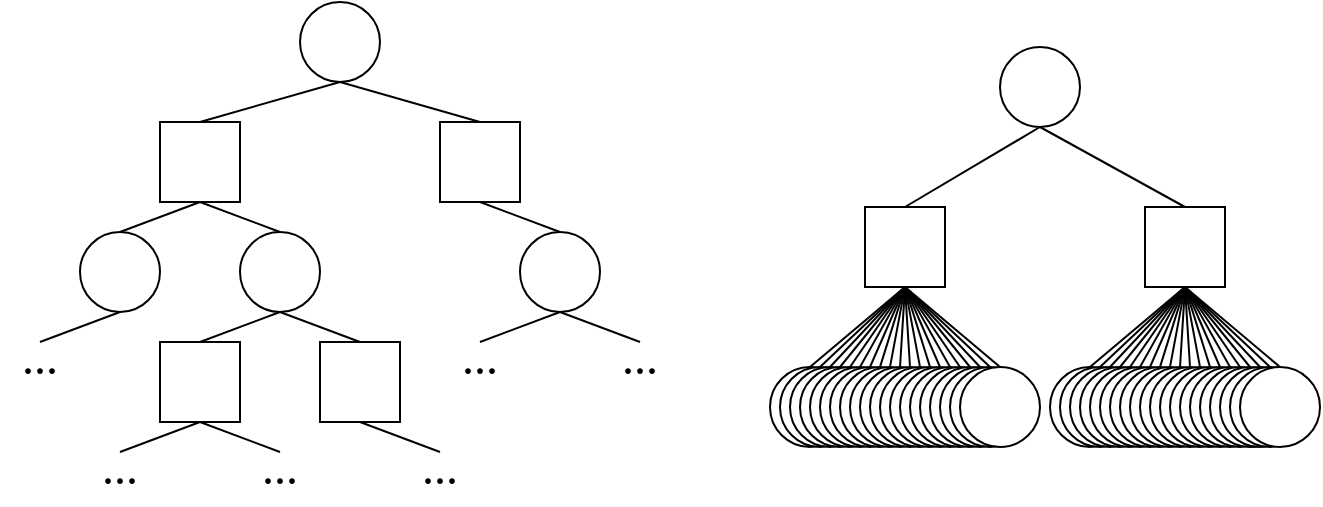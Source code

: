 <mxfile version="15.1.1" type="device"><diagram id="vd4mD-6f_mlYEB_XB4qt" name="Page-1"><mxGraphModel dx="1422" dy="803" grid="1" gridSize="5" guides="1" tooltips="1" connect="1" arrows="1" fold="1" page="1" pageScale="1" pageWidth="850" pageHeight="1100" math="0" shadow="0"><root><mxCell id="0"/><mxCell id="1" parent="0"/><mxCell id="lzTja_iPp9FezpWRNOpF-234" value="" style="ellipse;whiteSpace=wrap;html=1;" parent="1" vertex="1"><mxGeometry x="540" y="302.5" width="40" height="40" as="geometry"/></mxCell><mxCell id="lzTja_iPp9FezpWRNOpF-235" value="" style="ellipse;whiteSpace=wrap;html=1;" parent="1" vertex="1"><mxGeometry x="545" y="302.5" width="40" height="40" as="geometry"/></mxCell><mxCell id="lzTja_iPp9FezpWRNOpF-236" style="rounded=0;orthogonalLoop=1;jettySize=auto;html=1;exitX=0.5;exitY=1;exitDx=0;exitDy=0;entryX=0.5;entryY=0;entryDx=0;entryDy=0;endArrow=none;endFill=0;" parent="1" source="lzTja_iPp9FezpWRNOpF-20" target="lzTja_iPp9FezpWRNOpF-234" edge="1"><mxGeometry relative="1" as="geometry"><mxPoint x="587.5" y="262.5" as="sourcePoint"/></mxGeometry></mxCell><mxCell id="lzTja_iPp9FezpWRNOpF-237" style="edgeStyle=none;rounded=0;orthogonalLoop=1;jettySize=auto;html=1;exitX=0.5;exitY=1;exitDx=0;exitDy=0;entryX=0.5;entryY=0;entryDx=0;entryDy=0;endArrow=none;endFill=0;" parent="1" source="lzTja_iPp9FezpWRNOpF-20" target="lzTja_iPp9FezpWRNOpF-235" edge="1"><mxGeometry relative="1" as="geometry"><mxPoint x="587.5" y="262.5" as="sourcePoint"/></mxGeometry></mxCell><mxCell id="lzTja_iPp9FezpWRNOpF-1" value="" style="ellipse;whiteSpace=wrap;html=1;" parent="1" vertex="1"><mxGeometry x="195" y="235" width="40" height="40" as="geometry"/></mxCell><mxCell id="lzTja_iPp9FezpWRNOpF-146" style="edgeStyle=none;rounded=0;orthogonalLoop=1;jettySize=auto;html=1;exitX=0.5;exitY=1;exitDx=0;exitDy=0;entryX=0.5;entryY=0;entryDx=0;entryDy=0;endArrow=none;endFill=0;" parent="1" source="lzTja_iPp9FezpWRNOpF-2" target="lzTja_iPp9FezpWRNOpF-144" edge="1"><mxGeometry relative="1" as="geometry"/></mxCell><mxCell id="lzTja_iPp9FezpWRNOpF-147" style="edgeStyle=none;rounded=0;orthogonalLoop=1;jettySize=auto;html=1;exitX=0.5;exitY=1;exitDx=0;exitDy=0;entryX=0.5;entryY=0;entryDx=0;entryDy=0;endArrow=none;endFill=0;" parent="1" source="lzTja_iPp9FezpWRNOpF-2" target="lzTja_iPp9FezpWRNOpF-145" edge="1"><mxGeometry relative="1" as="geometry"/></mxCell><mxCell id="lzTja_iPp9FezpWRNOpF-2" value="" style="ellipse;whiteSpace=wrap;html=1;" parent="1" vertex="1"><mxGeometry x="275" y="235" width="40" height="40" as="geometry"/></mxCell><mxCell id="lzTja_iPp9FezpWRNOpF-3" value="" style="ellipse;whiteSpace=wrap;html=1;" parent="1" vertex="1"><mxGeometry x="415" y="235" width="40" height="40" as="geometry"/></mxCell><mxCell id="lzTja_iPp9FezpWRNOpF-4" value="" style="rounded=0;whiteSpace=wrap;html=1;" parent="1" vertex="1"><mxGeometry x="235" y="180" width="40" height="40" as="geometry"/></mxCell><mxCell id="lzTja_iPp9FezpWRNOpF-10" style="edgeStyle=none;rounded=0;orthogonalLoop=1;jettySize=auto;html=1;exitX=0.5;exitY=1;exitDx=0;exitDy=0;entryX=0.5;entryY=0;entryDx=0;entryDy=0;endArrow=none;endFill=0;" parent="1" source="lzTja_iPp9FezpWRNOpF-5" target="lzTja_iPp9FezpWRNOpF-4" edge="1"><mxGeometry relative="1" as="geometry"/></mxCell><mxCell id="lzTja_iPp9FezpWRNOpF-11" style="edgeStyle=none;rounded=0;orthogonalLoop=1;jettySize=auto;html=1;exitX=0.5;exitY=1;exitDx=0;exitDy=0;entryX=0.5;entryY=0;entryDx=0;entryDy=0;endArrow=none;endFill=0;" parent="1" source="lzTja_iPp9FezpWRNOpF-5" target="lzTja_iPp9FezpWRNOpF-6" edge="1"><mxGeometry relative="1" as="geometry"/></mxCell><mxCell id="lzTja_iPp9FezpWRNOpF-5" value="" style="ellipse;whiteSpace=wrap;html=1;" parent="1" vertex="1"><mxGeometry x="305" y="120" width="40" height="40" as="geometry"/></mxCell><mxCell id="lzTja_iPp9FezpWRNOpF-6" value="" style="rounded=0;whiteSpace=wrap;html=1;" parent="1" vertex="1"><mxGeometry x="375" y="180" width="40" height="40" as="geometry"/></mxCell><mxCell id="lzTja_iPp9FezpWRNOpF-15" value="" style="ellipse;whiteSpace=wrap;html=1;" parent="1" vertex="1"><mxGeometry x="550" y="302.5" width="40" height="40" as="geometry"/></mxCell><mxCell id="lzTja_iPp9FezpWRNOpF-16" value="" style="ellipse;whiteSpace=wrap;html=1;" parent="1" vertex="1"><mxGeometry x="555" y="302.5" width="40" height="40" as="geometry"/></mxCell><mxCell id="lzTja_iPp9FezpWRNOpF-18" style="rounded=0;orthogonalLoop=1;jettySize=auto;html=1;exitX=0.5;exitY=1;exitDx=0;exitDy=0;entryX=0.5;entryY=0;entryDx=0;entryDy=0;endArrow=none;endFill=0;" parent="1" source="lzTja_iPp9FezpWRNOpF-20" target="lzTja_iPp9FezpWRNOpF-15" edge="1"><mxGeometry relative="1" as="geometry"/></mxCell><mxCell id="lzTja_iPp9FezpWRNOpF-19" style="edgeStyle=none;rounded=0;orthogonalLoop=1;jettySize=auto;html=1;exitX=0.5;exitY=1;exitDx=0;exitDy=0;entryX=0.5;entryY=0;entryDx=0;entryDy=0;endArrow=none;endFill=0;" parent="1" source="lzTja_iPp9FezpWRNOpF-20" target="lzTja_iPp9FezpWRNOpF-16" edge="1"><mxGeometry relative="1" as="geometry"/></mxCell><mxCell id="lzTja_iPp9FezpWRNOpF-63" style="edgeStyle=none;rounded=0;orthogonalLoop=1;jettySize=auto;html=1;exitX=0.5;exitY=1;exitDx=0;exitDy=0;entryX=0.5;entryY=0;entryDx=0;entryDy=0;endArrow=none;endFill=0;" parent="1" source="lzTja_iPp9FezpWRNOpF-20" target="lzTja_iPp9FezpWRNOpF-28" edge="1"><mxGeometry relative="1" as="geometry"/></mxCell><mxCell id="lzTja_iPp9FezpWRNOpF-64" style="edgeStyle=none;rounded=0;orthogonalLoop=1;jettySize=auto;html=1;exitX=0.5;exitY=1;exitDx=0;exitDy=0;entryX=0.5;entryY=0;entryDx=0;entryDy=0;endArrow=none;endFill=0;" parent="1" source="lzTja_iPp9FezpWRNOpF-20" target="lzTja_iPp9FezpWRNOpF-29" edge="1"><mxGeometry relative="1" as="geometry"/></mxCell><mxCell id="lzTja_iPp9FezpWRNOpF-67" style="edgeStyle=none;rounded=0;orthogonalLoop=1;jettySize=auto;html=1;exitX=0.5;exitY=1;exitDx=0;exitDy=0;entryX=0.5;entryY=0;entryDx=0;entryDy=0;endArrow=none;endFill=0;" parent="1" source="lzTja_iPp9FezpWRNOpF-20" target="lzTja_iPp9FezpWRNOpF-52" edge="1"><mxGeometry relative="1" as="geometry"/></mxCell><mxCell id="lzTja_iPp9FezpWRNOpF-68" style="edgeStyle=none;rounded=0;orthogonalLoop=1;jettySize=auto;html=1;exitX=0.5;exitY=1;exitDx=0;exitDy=0;entryX=0.5;entryY=0;entryDx=0;entryDy=0;endArrow=none;endFill=0;" parent="1" source="lzTja_iPp9FezpWRNOpF-20" target="lzTja_iPp9FezpWRNOpF-53" edge="1"><mxGeometry relative="1" as="geometry"/></mxCell><mxCell id="lzTja_iPp9FezpWRNOpF-69" style="edgeStyle=none;rounded=0;orthogonalLoop=1;jettySize=auto;html=1;exitX=0.5;exitY=1;exitDx=0;exitDy=0;entryX=0.5;entryY=0;entryDx=0;entryDy=0;endArrow=none;endFill=0;" parent="1" source="lzTja_iPp9FezpWRNOpF-20" target="lzTja_iPp9FezpWRNOpF-54" edge="1"><mxGeometry relative="1" as="geometry"/></mxCell><mxCell id="lzTja_iPp9FezpWRNOpF-70" style="edgeStyle=none;rounded=0;orthogonalLoop=1;jettySize=auto;html=1;exitX=0.5;exitY=1;exitDx=0;exitDy=0;entryX=0.5;entryY=0;entryDx=0;entryDy=0;endArrow=none;endFill=0;" parent="1" source="lzTja_iPp9FezpWRNOpF-20" target="lzTja_iPp9FezpWRNOpF-55" edge="1"><mxGeometry relative="1" as="geometry"/></mxCell><mxCell id="lzTja_iPp9FezpWRNOpF-72" style="edgeStyle=none;rounded=0;orthogonalLoop=1;jettySize=auto;html=1;exitX=0.5;exitY=1;exitDx=0;exitDy=0;entryX=0.5;entryY=0;entryDx=0;entryDy=0;endArrow=none;endFill=0;" parent="1" source="lzTja_iPp9FezpWRNOpF-20" target="lzTja_iPp9FezpWRNOpF-56" edge="1"><mxGeometry relative="1" as="geometry"/></mxCell><mxCell id="lzTja_iPp9FezpWRNOpF-73" style="edgeStyle=none;rounded=0;orthogonalLoop=1;jettySize=auto;html=1;exitX=0.5;exitY=1;exitDx=0;exitDy=0;entryX=0.5;entryY=0;entryDx=0;entryDy=0;endArrow=none;endFill=0;" parent="1" source="lzTja_iPp9FezpWRNOpF-20" target="lzTja_iPp9FezpWRNOpF-57" edge="1"><mxGeometry relative="1" as="geometry"/></mxCell><mxCell id="lzTja_iPp9FezpWRNOpF-75" style="edgeStyle=none;rounded=0;orthogonalLoop=1;jettySize=auto;html=1;exitX=0.5;exitY=1;exitDx=0;exitDy=0;entryX=0.5;entryY=0;entryDx=0;entryDy=0;endArrow=none;endFill=0;" parent="1" source="lzTja_iPp9FezpWRNOpF-20" target="lzTja_iPp9FezpWRNOpF-59" edge="1"><mxGeometry relative="1" as="geometry"/></mxCell><mxCell id="lzTja_iPp9FezpWRNOpF-76" style="edgeStyle=none;rounded=0;orthogonalLoop=1;jettySize=auto;html=1;exitX=0.5;exitY=1;exitDx=0;exitDy=0;entryX=0.5;entryY=0;entryDx=0;entryDy=0;endArrow=none;endFill=0;" parent="1" source="lzTja_iPp9FezpWRNOpF-20" target="lzTja_iPp9FezpWRNOpF-60" edge="1"><mxGeometry relative="1" as="geometry"/></mxCell><mxCell id="lzTja_iPp9FezpWRNOpF-77" style="edgeStyle=none;rounded=0;orthogonalLoop=1;jettySize=auto;html=1;exitX=0.5;exitY=1;exitDx=0;exitDy=0;entryX=0.5;entryY=0;entryDx=0;entryDy=0;endArrow=none;endFill=0;" parent="1" source="lzTja_iPp9FezpWRNOpF-20" target="lzTja_iPp9FezpWRNOpF-61" edge="1"><mxGeometry relative="1" as="geometry"/></mxCell><mxCell id="lzTja_iPp9FezpWRNOpF-78" style="edgeStyle=none;rounded=0;orthogonalLoop=1;jettySize=auto;html=1;exitX=0.5;exitY=1;exitDx=0;exitDy=0;entryX=0.5;entryY=0;entryDx=0;entryDy=0;endArrow=none;endFill=0;" parent="1" source="lzTja_iPp9FezpWRNOpF-20" target="lzTja_iPp9FezpWRNOpF-62" edge="1"><mxGeometry relative="1" as="geometry"/></mxCell><mxCell id="lzTja_iPp9FezpWRNOpF-248" style="edgeStyle=none;rounded=0;orthogonalLoop=1;jettySize=auto;html=1;exitX=0.5;exitY=1;exitDx=0;exitDy=0;entryX=0.5;entryY=0;entryDx=0;entryDy=0;endArrow=none;endFill=0;" parent="1" source="lzTja_iPp9FezpWRNOpF-20" target="lzTja_iPp9FezpWRNOpF-51" edge="1"><mxGeometry relative="1" as="geometry"/></mxCell><mxCell id="pvPJjRdKI9Fn8iJSb5V9-18" style="edgeStyle=none;rounded=0;orthogonalLoop=1;jettySize=auto;html=1;exitX=0.5;exitY=1;exitDx=0;exitDy=0;entryX=0.5;entryY=0;entryDx=0;entryDy=0;endArrow=none;endFill=0;" parent="1" source="lzTja_iPp9FezpWRNOpF-20" target="lzTja_iPp9FezpWRNOpF-58" edge="1"><mxGeometry relative="1" as="geometry"/></mxCell><mxCell id="lzTja_iPp9FezpWRNOpF-20" value="" style="rounded=0;whiteSpace=wrap;html=1;" parent="1" vertex="1"><mxGeometry x="587.5" y="222.5" width="40" height="40" as="geometry"/></mxCell><mxCell id="lzTja_iPp9FezpWRNOpF-21" style="edgeStyle=none;rounded=0;orthogonalLoop=1;jettySize=auto;html=1;exitX=0.5;exitY=1;exitDx=0;exitDy=0;entryX=0.5;entryY=0;entryDx=0;entryDy=0;endArrow=none;endFill=0;" parent="1" source="lzTja_iPp9FezpWRNOpF-23" target="lzTja_iPp9FezpWRNOpF-20" edge="1"><mxGeometry relative="1" as="geometry"/></mxCell><mxCell id="lzTja_iPp9FezpWRNOpF-22" style="edgeStyle=none;rounded=0;orthogonalLoop=1;jettySize=auto;html=1;exitX=0.5;exitY=1;exitDx=0;exitDy=0;entryX=0.5;entryY=0;entryDx=0;entryDy=0;endArrow=none;endFill=0;" parent="1" source="lzTja_iPp9FezpWRNOpF-23" target="lzTja_iPp9FezpWRNOpF-276" edge="1"><mxGeometry relative="1" as="geometry"><mxPoint x="747.5" y="222.5" as="targetPoint"/></mxGeometry></mxCell><mxCell id="lzTja_iPp9FezpWRNOpF-23" value="" style="ellipse;whiteSpace=wrap;html=1;" parent="1" vertex="1"><mxGeometry x="655" y="142.5" width="40" height="40" as="geometry"/></mxCell><mxCell id="lzTja_iPp9FezpWRNOpF-28" value="" style="ellipse;whiteSpace=wrap;html=1;" parent="1" vertex="1"><mxGeometry x="560" y="302.5" width="40" height="40" as="geometry"/></mxCell><mxCell id="lzTja_iPp9FezpWRNOpF-29" value="" style="ellipse;whiteSpace=wrap;html=1;" parent="1" vertex="1"><mxGeometry x="565" y="302.5" width="40" height="40" as="geometry"/></mxCell><mxCell id="lzTja_iPp9FezpWRNOpF-51" value="" style="ellipse;whiteSpace=wrap;html=1;" parent="1" vertex="1"><mxGeometry x="570" y="302.5" width="40" height="40" as="geometry"/></mxCell><mxCell id="lzTja_iPp9FezpWRNOpF-52" value="" style="ellipse;whiteSpace=wrap;html=1;" parent="1" vertex="1"><mxGeometry x="575" y="302.5" width="40" height="40" as="geometry"/></mxCell><mxCell id="lzTja_iPp9FezpWRNOpF-53" value="" style="ellipse;whiteSpace=wrap;html=1;" parent="1" vertex="1"><mxGeometry x="580" y="302.5" width="40" height="40" as="geometry"/></mxCell><mxCell id="lzTja_iPp9FezpWRNOpF-54" value="" style="ellipse;whiteSpace=wrap;html=1;" parent="1" vertex="1"><mxGeometry x="585" y="302.5" width="40" height="40" as="geometry"/></mxCell><mxCell id="lzTja_iPp9FezpWRNOpF-55" value="" style="ellipse;whiteSpace=wrap;html=1;" parent="1" vertex="1"><mxGeometry x="590" y="302.5" width="40" height="40" as="geometry"/></mxCell><mxCell id="lzTja_iPp9FezpWRNOpF-56" value="" style="ellipse;whiteSpace=wrap;html=1;" parent="1" vertex="1"><mxGeometry x="595" y="302.5" width="40" height="40" as="geometry"/></mxCell><mxCell id="lzTja_iPp9FezpWRNOpF-57" value="" style="ellipse;whiteSpace=wrap;html=1;" parent="1" vertex="1"><mxGeometry x="600" y="302.5" width="40" height="40" as="geometry"/></mxCell><mxCell id="lzTja_iPp9FezpWRNOpF-58" value="" style="ellipse;whiteSpace=wrap;html=1;" parent="1" vertex="1"><mxGeometry x="605" y="302.5" width="40" height="40" as="geometry"/></mxCell><mxCell id="lzTja_iPp9FezpWRNOpF-59" value="" style="ellipse;whiteSpace=wrap;html=1;" parent="1" vertex="1"><mxGeometry x="610" y="302.5" width="40" height="40" as="geometry"/></mxCell><mxCell id="lzTja_iPp9FezpWRNOpF-60" value="" style="ellipse;whiteSpace=wrap;html=1;" parent="1" vertex="1"><mxGeometry x="615" y="302.5" width="40" height="40" as="geometry"/></mxCell><mxCell id="lzTja_iPp9FezpWRNOpF-61" value="" style="ellipse;whiteSpace=wrap;html=1;" parent="1" vertex="1"><mxGeometry x="620" y="302.5" width="40" height="40" as="geometry"/></mxCell><mxCell id="lzTja_iPp9FezpWRNOpF-62" value="" style="ellipse;whiteSpace=wrap;html=1;" parent="1" vertex="1"><mxGeometry x="625" y="302.5" width="40" height="40" as="geometry"/></mxCell><mxCell id="lzTja_iPp9FezpWRNOpF-144" value="" style="rounded=0;whiteSpace=wrap;html=1;" parent="1" vertex="1"><mxGeometry x="235" y="290" width="40" height="40" as="geometry"/></mxCell><mxCell id="lzTja_iPp9FezpWRNOpF-145" value="" style="rounded=0;whiteSpace=wrap;html=1;" parent="1" vertex="1"><mxGeometry x="315" y="290" width="40" height="40" as="geometry"/></mxCell><mxCell id="lzTja_iPp9FezpWRNOpF-164" value="&lt;font style=&quot;font-size: 24px&quot; face=&quot;Tahoma&quot;&gt;...&lt;/font&gt;" style="text;html=1;strokeColor=none;fillColor=none;align=center;verticalAlign=bottom;whiteSpace=wrap;rounded=0;spacingTop=0;fontFamily=Lucida Console;" parent="1" vertex="1"><mxGeometry x="375" y="290" width="40" height="25" as="geometry"/></mxCell><mxCell id="lzTja_iPp9FezpWRNOpF-168" style="edgeStyle=none;rounded=0;orthogonalLoop=1;jettySize=auto;html=1;exitX=0.75;exitY=1;exitDx=0;exitDy=0;endArrow=none;endFill=0;" parent="1" edge="1"><mxGeometry relative="1" as="geometry"><mxPoint x="225" y="370.0" as="sourcePoint"/><mxPoint x="225" y="370.0" as="targetPoint"/></mxGeometry></mxCell><mxCell id="lzTja_iPp9FezpWRNOpF-249" style="edgeStyle=none;rounded=0;orthogonalLoop=1;jettySize=auto;html=1;exitX=0.5;exitY=1;exitDx=0;exitDy=0;entryX=0.5;entryY=0;entryDx=0;entryDy=0;endArrow=none;endFill=0;" parent="1" source="lzTja_iPp9FezpWRNOpF-20" target="lzTja_iPp9FezpWRNOpF-251" edge="1"><mxGeometry relative="1" as="geometry"><mxPoint x="627.5" y="262.5" as="sourcePoint"/></mxGeometry></mxCell><mxCell id="lzTja_iPp9FezpWRNOpF-250" style="edgeStyle=none;rounded=0;orthogonalLoop=1;jettySize=auto;html=1;exitX=0.5;exitY=1;exitDx=0;exitDy=0;entryX=0.5;entryY=0;entryDx=0;entryDy=0;endArrow=none;endFill=0;" parent="1" source="lzTja_iPp9FezpWRNOpF-20" target="lzTja_iPp9FezpWRNOpF-252" edge="1"><mxGeometry relative="1" as="geometry"><mxPoint x="627.5" y="262.5" as="sourcePoint"/></mxGeometry></mxCell><mxCell id="lzTja_iPp9FezpWRNOpF-251" value="" style="ellipse;whiteSpace=wrap;html=1;" parent="1" vertex="1"><mxGeometry x="630" y="302.5" width="40" height="40" as="geometry"/></mxCell><mxCell id="lzTja_iPp9FezpWRNOpF-252" value="" style="ellipse;whiteSpace=wrap;html=1;" parent="1" vertex="1"><mxGeometry x="635" y="302.5" width="40" height="40" as="geometry"/></mxCell><mxCell id="lzTja_iPp9FezpWRNOpF-253" value="" style="ellipse;whiteSpace=wrap;html=1;" parent="1" vertex="1"><mxGeometry x="680" y="302.5" width="40" height="40" as="geometry"/></mxCell><mxCell id="lzTja_iPp9FezpWRNOpF-254" value="" style="ellipse;whiteSpace=wrap;html=1;" parent="1" vertex="1"><mxGeometry x="685" y="302.5" width="40" height="40" as="geometry"/></mxCell><mxCell id="lzTja_iPp9FezpWRNOpF-255" style="rounded=0;orthogonalLoop=1;jettySize=auto;html=1;entryX=0.5;entryY=0;entryDx=0;entryDy=0;endArrow=none;endFill=0;exitX=0.5;exitY=1;exitDx=0;exitDy=0;" parent="1" source="lzTja_iPp9FezpWRNOpF-276" target="lzTja_iPp9FezpWRNOpF-253" edge="1"><mxGeometry relative="1" as="geometry"><mxPoint x="730" y="270" as="sourcePoint"/></mxGeometry></mxCell><mxCell id="lzTja_iPp9FezpWRNOpF-256" style="edgeStyle=none;rounded=0;orthogonalLoop=1;jettySize=auto;html=1;exitX=0.5;exitY=1;exitDx=0;exitDy=0;entryX=0.5;entryY=0;entryDx=0;entryDy=0;endArrow=none;endFill=0;" parent="1" source="lzTja_iPp9FezpWRNOpF-276" target="lzTja_iPp9FezpWRNOpF-254" edge="1"><mxGeometry relative="1" as="geometry"><mxPoint x="727.5" y="262.5" as="sourcePoint"/></mxGeometry></mxCell><mxCell id="lzTja_iPp9FezpWRNOpF-257" value="" style="ellipse;whiteSpace=wrap;html=1;" parent="1" vertex="1"><mxGeometry x="690" y="302.5" width="40" height="40" as="geometry"/></mxCell><mxCell id="lzTja_iPp9FezpWRNOpF-258" value="" style="ellipse;whiteSpace=wrap;html=1;" parent="1" vertex="1"><mxGeometry x="695" y="302.5" width="40" height="40" as="geometry"/></mxCell><mxCell id="lzTja_iPp9FezpWRNOpF-259" style="rounded=0;orthogonalLoop=1;jettySize=auto;html=1;exitX=0.5;exitY=1;exitDx=0;exitDy=0;entryX=0.5;entryY=0;entryDx=0;entryDy=0;endArrow=none;endFill=0;" parent="1" source="lzTja_iPp9FezpWRNOpF-276" target="lzTja_iPp9FezpWRNOpF-257" edge="1"><mxGeometry relative="1" as="geometry"/></mxCell><mxCell id="lzTja_iPp9FezpWRNOpF-260" style="edgeStyle=none;rounded=0;orthogonalLoop=1;jettySize=auto;html=1;exitX=0.5;exitY=1;exitDx=0;exitDy=0;entryX=0.5;entryY=0;entryDx=0;entryDy=0;endArrow=none;endFill=0;" parent="1" source="lzTja_iPp9FezpWRNOpF-276" target="lzTja_iPp9FezpWRNOpF-258" edge="1"><mxGeometry relative="1" as="geometry"/></mxCell><mxCell id="lzTja_iPp9FezpWRNOpF-261" style="edgeStyle=none;rounded=0;orthogonalLoop=1;jettySize=auto;html=1;exitX=0.5;exitY=1;exitDx=0;exitDy=0;entryX=0.5;entryY=0;entryDx=0;entryDy=0;endArrow=none;endFill=0;" parent="1" source="lzTja_iPp9FezpWRNOpF-276" target="lzTja_iPp9FezpWRNOpF-277" edge="1"><mxGeometry relative="1" as="geometry"/></mxCell><mxCell id="lzTja_iPp9FezpWRNOpF-262" style="edgeStyle=none;rounded=0;orthogonalLoop=1;jettySize=auto;html=1;exitX=0.5;exitY=1;exitDx=0;exitDy=0;entryX=0.5;entryY=0;entryDx=0;entryDy=0;endArrow=none;endFill=0;" parent="1" source="lzTja_iPp9FezpWRNOpF-276" target="lzTja_iPp9FezpWRNOpF-278" edge="1"><mxGeometry relative="1" as="geometry"/></mxCell><mxCell id="lzTja_iPp9FezpWRNOpF-264" style="edgeStyle=none;rounded=0;orthogonalLoop=1;jettySize=auto;html=1;exitX=0.5;exitY=1;exitDx=0;exitDy=0;entryX=0.5;entryY=0;entryDx=0;entryDy=0;endArrow=none;endFill=0;" parent="1" source="lzTja_iPp9FezpWRNOpF-276" target="lzTja_iPp9FezpWRNOpF-280" edge="1"><mxGeometry relative="1" as="geometry"/></mxCell><mxCell id="lzTja_iPp9FezpWRNOpF-265" style="edgeStyle=none;rounded=0;orthogonalLoop=1;jettySize=auto;html=1;exitX=0.5;exitY=1;exitDx=0;exitDy=0;entryX=0.5;entryY=0;entryDx=0;entryDy=0;endArrow=none;endFill=0;" parent="1" source="lzTja_iPp9FezpWRNOpF-276" target="lzTja_iPp9FezpWRNOpF-281" edge="1"><mxGeometry relative="1" as="geometry"/></mxCell><mxCell id="lzTja_iPp9FezpWRNOpF-266" style="edgeStyle=none;rounded=0;orthogonalLoop=1;jettySize=auto;html=1;exitX=0.5;exitY=1;exitDx=0;exitDy=0;entryX=0.5;entryY=0;entryDx=0;entryDy=0;endArrow=none;endFill=0;" parent="1" source="lzTja_iPp9FezpWRNOpF-276" target="lzTja_iPp9FezpWRNOpF-282" edge="1"><mxGeometry relative="1" as="geometry"/></mxCell><mxCell id="lzTja_iPp9FezpWRNOpF-267" style="edgeStyle=none;rounded=0;orthogonalLoop=1;jettySize=auto;html=1;exitX=0.5;exitY=1;exitDx=0;exitDy=0;entryX=0.5;entryY=0;entryDx=0;entryDy=0;endArrow=none;endFill=0;" parent="1" source="lzTja_iPp9FezpWRNOpF-276" target="lzTja_iPp9FezpWRNOpF-283" edge="1"><mxGeometry relative="1" as="geometry"/></mxCell><mxCell id="lzTja_iPp9FezpWRNOpF-268" style="edgeStyle=none;rounded=0;orthogonalLoop=1;jettySize=auto;html=1;exitX=0.5;exitY=1;exitDx=0;exitDy=0;entryX=0.5;entryY=0;entryDx=0;entryDy=0;endArrow=none;endFill=0;" parent="1" source="lzTja_iPp9FezpWRNOpF-276" target="lzTja_iPp9FezpWRNOpF-284" edge="1"><mxGeometry relative="1" as="geometry"/></mxCell><mxCell id="lzTja_iPp9FezpWRNOpF-269" style="edgeStyle=none;rounded=0;orthogonalLoop=1;jettySize=auto;html=1;exitX=0.5;exitY=1;exitDx=0;exitDy=0;entryX=0.5;entryY=0;entryDx=0;entryDy=0;endArrow=none;endFill=0;" parent="1" source="lzTja_iPp9FezpWRNOpF-276" target="lzTja_iPp9FezpWRNOpF-285" edge="1"><mxGeometry relative="1" as="geometry"/></mxCell><mxCell id="lzTja_iPp9FezpWRNOpF-271" style="edgeStyle=none;rounded=0;orthogonalLoop=1;jettySize=auto;html=1;exitX=0.5;exitY=1;exitDx=0;exitDy=0;entryX=0.5;entryY=0;entryDx=0;entryDy=0;endArrow=none;endFill=0;" parent="1" source="lzTja_iPp9FezpWRNOpF-276" target="lzTja_iPp9FezpWRNOpF-287" edge="1"><mxGeometry relative="1" as="geometry"/></mxCell><mxCell id="lzTja_iPp9FezpWRNOpF-272" style="edgeStyle=none;rounded=0;orthogonalLoop=1;jettySize=auto;html=1;exitX=0.5;exitY=1;exitDx=0;exitDy=0;entryX=0.5;entryY=0;entryDx=0;entryDy=0;endArrow=none;endFill=0;" parent="1" source="lzTja_iPp9FezpWRNOpF-276" target="lzTja_iPp9FezpWRNOpF-288" edge="1"><mxGeometry relative="1" as="geometry"/></mxCell><mxCell id="lzTja_iPp9FezpWRNOpF-273" style="edgeStyle=none;rounded=0;orthogonalLoop=1;jettySize=auto;html=1;exitX=0.5;exitY=1;exitDx=0;exitDy=0;entryX=0.5;entryY=0;entryDx=0;entryDy=0;endArrow=none;endFill=0;" parent="1" source="lzTja_iPp9FezpWRNOpF-276" target="lzTja_iPp9FezpWRNOpF-289" edge="1"><mxGeometry relative="1" as="geometry"/></mxCell><mxCell id="lzTja_iPp9FezpWRNOpF-274" style="edgeStyle=none;rounded=0;orthogonalLoop=1;jettySize=auto;html=1;exitX=0.5;exitY=1;exitDx=0;exitDy=0;entryX=0.5;entryY=0;entryDx=0;entryDy=0;endArrow=none;endFill=0;" parent="1" source="lzTja_iPp9FezpWRNOpF-276" target="lzTja_iPp9FezpWRNOpF-290" edge="1"><mxGeometry relative="1" as="geometry"/></mxCell><mxCell id="lzTja_iPp9FezpWRNOpF-275" style="edgeStyle=none;rounded=0;orthogonalLoop=1;jettySize=auto;html=1;exitX=0.5;exitY=1;exitDx=0;exitDy=0;entryX=0.5;entryY=0;entryDx=0;entryDy=0;endArrow=none;endFill=0;" parent="1" source="lzTja_iPp9FezpWRNOpF-276" target="lzTja_iPp9FezpWRNOpF-279" edge="1"><mxGeometry relative="1" as="geometry"/></mxCell><mxCell id="pvPJjRdKI9Fn8iJSb5V9-17" style="rounded=0;orthogonalLoop=1;jettySize=auto;html=1;exitX=0.5;exitY=1;exitDx=0;exitDy=0;entryX=0.5;entryY=0;entryDx=0;entryDy=0;endArrow=none;endFill=0;" parent="1" source="lzTja_iPp9FezpWRNOpF-276" target="lzTja_iPp9FezpWRNOpF-286" edge="1"><mxGeometry relative="1" as="geometry"/></mxCell><mxCell id="lzTja_iPp9FezpWRNOpF-276" value="" style="rounded=0;whiteSpace=wrap;html=1;" parent="1" vertex="1"><mxGeometry x="727.5" y="222.5" width="40" height="40" as="geometry"/></mxCell><mxCell id="lzTja_iPp9FezpWRNOpF-277" value="" style="ellipse;whiteSpace=wrap;html=1;" parent="1" vertex="1"><mxGeometry x="700" y="302.5" width="40" height="40" as="geometry"/></mxCell><mxCell id="lzTja_iPp9FezpWRNOpF-278" value="" style="ellipse;whiteSpace=wrap;html=1;" parent="1" vertex="1"><mxGeometry x="705" y="302.5" width="40" height="40" as="geometry"/></mxCell><mxCell id="lzTja_iPp9FezpWRNOpF-279" value="" style="ellipse;whiteSpace=wrap;html=1;" parent="1" vertex="1"><mxGeometry x="710" y="302.5" width="40" height="40" as="geometry"/></mxCell><mxCell id="lzTja_iPp9FezpWRNOpF-280" value="" style="ellipse;whiteSpace=wrap;html=1;" parent="1" vertex="1"><mxGeometry x="715" y="302.5" width="40" height="40" as="geometry"/></mxCell><mxCell id="lzTja_iPp9FezpWRNOpF-281" value="" style="ellipse;whiteSpace=wrap;html=1;" parent="1" vertex="1"><mxGeometry x="720" y="302.5" width="40" height="40" as="geometry"/></mxCell><mxCell id="lzTja_iPp9FezpWRNOpF-282" value="" style="ellipse;whiteSpace=wrap;html=1;" parent="1" vertex="1"><mxGeometry x="725" y="302.5" width="40" height="40" as="geometry"/></mxCell><mxCell id="lzTja_iPp9FezpWRNOpF-283" value="" style="ellipse;whiteSpace=wrap;html=1;" parent="1" vertex="1"><mxGeometry x="730" y="302.5" width="40" height="40" as="geometry"/></mxCell><mxCell id="lzTja_iPp9FezpWRNOpF-284" value="" style="ellipse;whiteSpace=wrap;html=1;" parent="1" vertex="1"><mxGeometry x="735" y="302.5" width="40" height="40" as="geometry"/></mxCell><mxCell id="lzTja_iPp9FezpWRNOpF-285" value="" style="ellipse;whiteSpace=wrap;html=1;" parent="1" vertex="1"><mxGeometry x="740" y="302.5" width="40" height="40" as="geometry"/></mxCell><mxCell id="lzTja_iPp9FezpWRNOpF-286" value="" style="ellipse;whiteSpace=wrap;html=1;" parent="1" vertex="1"><mxGeometry x="745" y="302.5" width="40" height="40" as="geometry"/></mxCell><mxCell id="lzTja_iPp9FezpWRNOpF-287" value="" style="ellipse;whiteSpace=wrap;html=1;" parent="1" vertex="1"><mxGeometry x="750" y="302.5" width="40" height="40" as="geometry"/></mxCell><mxCell id="lzTja_iPp9FezpWRNOpF-288" value="" style="ellipse;whiteSpace=wrap;html=1;" parent="1" vertex="1"><mxGeometry x="755" y="302.5" width="40" height="40" as="geometry"/></mxCell><mxCell id="lzTja_iPp9FezpWRNOpF-289" value="" style="ellipse;whiteSpace=wrap;html=1;" parent="1" vertex="1"><mxGeometry x="760" y="302.5" width="40" height="40" as="geometry"/></mxCell><mxCell id="lzTja_iPp9FezpWRNOpF-290" value="" style="ellipse;whiteSpace=wrap;html=1;" parent="1" vertex="1"><mxGeometry x="765" y="302.5" width="40" height="40" as="geometry"/></mxCell><mxCell id="lzTja_iPp9FezpWRNOpF-291" style="edgeStyle=none;rounded=0;orthogonalLoop=1;jettySize=auto;html=1;exitX=0.5;exitY=1;exitDx=0;exitDy=0;entryX=0.5;entryY=0;entryDx=0;entryDy=0;endArrow=none;endFill=0;" parent="1" source="lzTja_iPp9FezpWRNOpF-276" target="lzTja_iPp9FezpWRNOpF-293" edge="1"><mxGeometry relative="1" as="geometry"><mxPoint x="767.5" y="262.5" as="sourcePoint"/></mxGeometry></mxCell><mxCell id="lzTja_iPp9FezpWRNOpF-292" style="edgeStyle=none;rounded=0;orthogonalLoop=1;jettySize=auto;html=1;exitX=0.5;exitY=1;exitDx=0;exitDy=0;entryX=0.5;entryY=0;entryDx=0;entryDy=0;endArrow=none;endFill=0;" parent="1" source="lzTja_iPp9FezpWRNOpF-276" target="lzTja_iPp9FezpWRNOpF-294" edge="1"><mxGeometry relative="1" as="geometry"><mxPoint x="767.5" y="262.5" as="sourcePoint"/></mxGeometry></mxCell><mxCell id="lzTja_iPp9FezpWRNOpF-293" value="" style="ellipse;whiteSpace=wrap;html=1;" parent="1" vertex="1"><mxGeometry x="770" y="302.5" width="40" height="40" as="geometry"/></mxCell><mxCell id="lzTja_iPp9FezpWRNOpF-294" value="" style="ellipse;whiteSpace=wrap;html=1;" parent="1" vertex="1"><mxGeometry x="775" y="302.5" width="40" height="40" as="geometry"/></mxCell><mxCell id="lzTja_iPp9FezpWRNOpF-297" value="&lt;font style=&quot;font-size: 24px&quot; face=&quot;Tahoma&quot;&gt;...&lt;/font&gt;" style="text;html=1;strokeColor=none;fillColor=none;align=center;verticalAlign=bottom;whiteSpace=wrap;rounded=0;spacingTop=0;fontFamily=Lucida Console;" parent="1" vertex="1"><mxGeometry x="455" y="290" width="40" height="25" as="geometry"/></mxCell><mxCell id="lzTja_iPp9FezpWRNOpF-298" value="&lt;font style=&quot;font-size: 24px&quot; face=&quot;Tahoma&quot;&gt;...&lt;/font&gt;" style="text;html=1;strokeColor=none;fillColor=none;align=center;verticalAlign=bottom;whiteSpace=wrap;rounded=0;spacingTop=0;fontFamily=Lucida Console;" parent="1" vertex="1"><mxGeometry x="355" y="345" width="40" height="25" as="geometry"/></mxCell><mxCell id="lzTja_iPp9FezpWRNOpF-299" value="&lt;font style=&quot;font-size: 24px&quot; face=&quot;Tahoma&quot;&gt;...&lt;/font&gt;" style="text;html=1;strokeColor=none;fillColor=none;align=center;verticalAlign=bottom;whiteSpace=wrap;rounded=0;spacingTop=0;fontFamily=Lucida Console;" parent="1" vertex="1"><mxGeometry x="275" y="345" width="40" height="25" as="geometry"/></mxCell><mxCell id="lzTja_iPp9FezpWRNOpF-300" value="&lt;font style=&quot;font-size: 24px&quot; face=&quot;Tahoma&quot;&gt;...&lt;/font&gt;" style="text;html=1;strokeColor=none;fillColor=none;align=center;verticalAlign=bottom;whiteSpace=wrap;rounded=0;spacingTop=0;fontFamily=Lucida Console;" parent="1" vertex="1"><mxGeometry x="195" y="345" width="40" height="25" as="geometry"/></mxCell><mxCell id="lzTja_iPp9FezpWRNOpF-301" value="&lt;font style=&quot;font-size: 24px&quot; face=&quot;Tahoma&quot;&gt;...&lt;/font&gt;" style="text;html=1;strokeColor=none;fillColor=none;align=center;verticalAlign=bottom;whiteSpace=wrap;rounded=0;spacingTop=0;fontFamily=Lucida Console;" parent="1" vertex="1"><mxGeometry x="155" y="290" width="40" height="25" as="geometry"/></mxCell><mxCell id="pvPJjRdKI9Fn8iJSb5V9-1" style="edgeStyle=none;rounded=0;orthogonalLoop=1;jettySize=auto;html=1;exitX=0.5;exitY=1;exitDx=0;exitDy=0;entryX=0.5;entryY=0;entryDx=0;entryDy=0;endArrow=none;endFill=0;" parent="1" edge="1"><mxGeometry relative="1" as="geometry"><mxPoint x="255" y="330" as="sourcePoint"/><mxPoint x="215" y="345" as="targetPoint"/></mxGeometry></mxCell><mxCell id="pvPJjRdKI9Fn8iJSb5V9-2" style="edgeStyle=none;rounded=0;orthogonalLoop=1;jettySize=auto;html=1;exitX=0.5;exitY=1;exitDx=0;exitDy=0;entryX=0.5;entryY=0;entryDx=0;entryDy=0;endArrow=none;endFill=0;" parent="1" edge="1"><mxGeometry relative="1" as="geometry"><mxPoint x="255" y="330" as="sourcePoint"/><mxPoint x="295.0" y="345" as="targetPoint"/></mxGeometry></mxCell><mxCell id="pvPJjRdKI9Fn8iJSb5V9-4" style="edgeStyle=none;rounded=0;orthogonalLoop=1;jettySize=auto;html=1;exitX=0.5;exitY=1;exitDx=0;exitDy=0;entryX=0.5;entryY=0;entryDx=0;entryDy=0;endArrow=none;endFill=0;" parent="1" edge="1"><mxGeometry relative="1" as="geometry"><mxPoint x="335" y="330" as="sourcePoint"/><mxPoint x="375.0" y="345" as="targetPoint"/></mxGeometry></mxCell><mxCell id="pvPJjRdKI9Fn8iJSb5V9-6" style="edgeStyle=none;rounded=0;orthogonalLoop=1;jettySize=auto;html=1;exitX=0.5;exitY=1;exitDx=0;exitDy=0;entryX=0.5;entryY=0;entryDx=0;entryDy=0;endArrow=none;endFill=0;" parent="1" edge="1"><mxGeometry relative="1" as="geometry"><mxPoint x="435" y="275" as="sourcePoint"/><mxPoint x="395" y="290" as="targetPoint"/></mxGeometry></mxCell><mxCell id="pvPJjRdKI9Fn8iJSb5V9-7" style="edgeStyle=none;rounded=0;orthogonalLoop=1;jettySize=auto;html=1;exitX=0.5;exitY=1;exitDx=0;exitDy=0;entryX=0.5;entryY=0;entryDx=0;entryDy=0;endArrow=none;endFill=0;" parent="1" edge="1"><mxGeometry relative="1" as="geometry"><mxPoint x="435" y="275" as="sourcePoint"/><mxPoint x="475.0" y="290" as="targetPoint"/></mxGeometry></mxCell><mxCell id="pvPJjRdKI9Fn8iJSb5V9-8" style="edgeStyle=none;rounded=0;orthogonalLoop=1;jettySize=auto;html=1;exitX=0.5;exitY=1;exitDx=0;exitDy=0;entryX=0.5;entryY=0;entryDx=0;entryDy=0;endArrow=none;endFill=0;" parent="1" edge="1"><mxGeometry relative="1" as="geometry"><mxPoint x="215" y="275" as="sourcePoint"/><mxPoint x="175" y="290" as="targetPoint"/></mxGeometry></mxCell><mxCell id="pvPJjRdKI9Fn8iJSb5V9-12" style="edgeStyle=none;rounded=0;orthogonalLoop=1;jettySize=auto;html=1;exitX=0.5;exitY=1;exitDx=0;exitDy=0;entryX=0.5;entryY=0;entryDx=0;entryDy=0;endArrow=none;endFill=0;" parent="1" edge="1"><mxGeometry relative="1" as="geometry"><mxPoint x="395" y="220" as="sourcePoint"/><mxPoint x="435.0" y="235" as="targetPoint"/></mxGeometry></mxCell><mxCell id="pvPJjRdKI9Fn8iJSb5V9-13" style="edgeStyle=none;rounded=0;orthogonalLoop=1;jettySize=auto;html=1;exitX=0.5;exitY=1;exitDx=0;exitDy=0;entryX=0.5;entryY=0;entryDx=0;entryDy=0;endArrow=none;endFill=0;" parent="1" edge="1"><mxGeometry relative="1" as="geometry"><mxPoint x="255" y="220" as="sourcePoint"/><mxPoint x="215" y="235" as="targetPoint"/></mxGeometry></mxCell><mxCell id="pvPJjRdKI9Fn8iJSb5V9-14" style="edgeStyle=none;rounded=0;orthogonalLoop=1;jettySize=auto;html=1;exitX=0.5;exitY=1;exitDx=0;exitDy=0;entryX=0.5;entryY=0;entryDx=0;entryDy=0;endArrow=none;endFill=0;" parent="1" edge="1"><mxGeometry relative="1" as="geometry"><mxPoint x="255" y="220" as="sourcePoint"/><mxPoint x="295" y="235" as="targetPoint"/></mxGeometry></mxCell></root></mxGraphModel></diagram></mxfile>